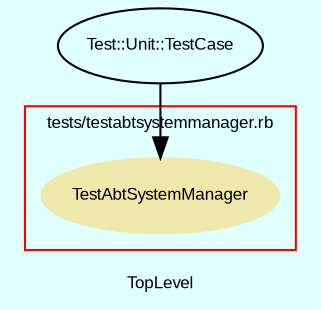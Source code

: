 digraph TopLevel {
    compound = true
    bgcolor = lightcyan1
    fontname = Arial
    fontsize = 8
    label = "TopLevel"
    node [
        fontname = Arial,
        fontsize = 8,
        color = black
    ]

    subgraph cluster_17 {
        fontname = Arial
        color = red
        label = "tests/testabtsystemmanager.rb"
        TestAbtSystemManager [
            fontcolor = black,
            URL = "classes/TestAbtSystemManager.html",
            shape = ellipse,
            color = palegoldenrod,
            style = filled,
            label = "TestAbtSystemManager"
        ]

    }

    Test__Unit__TestCase [
        URL = "classes/Test/Unit/TestCase.html",
        label = "Test::Unit::TestCase"
    ]

    Test__Unit__TestCase -> TestAbtSystemManager [

    ]

}

